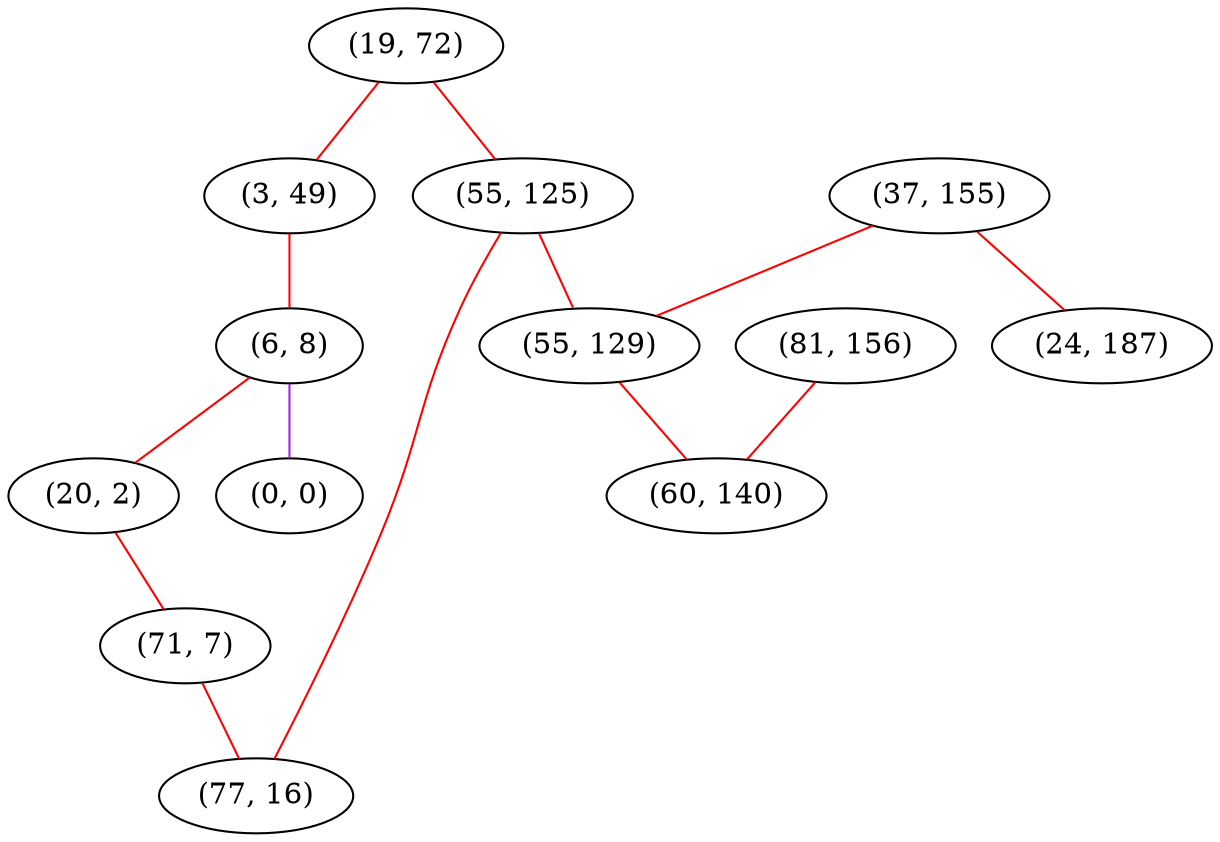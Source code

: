graph "" {
"(19, 72)";
"(3, 49)";
"(6, 8)";
"(81, 156)";
"(37, 155)";
"(20, 2)";
"(24, 187)";
"(55, 125)";
"(71, 7)";
"(77, 16)";
"(0, 0)";
"(55, 129)";
"(60, 140)";
"(19, 72)" -- "(3, 49)"  [color=red, key=0, weight=1];
"(19, 72)" -- "(55, 125)"  [color=red, key=0, weight=1];
"(3, 49)" -- "(6, 8)"  [color=red, key=0, weight=1];
"(6, 8)" -- "(20, 2)"  [color=red, key=0, weight=1];
"(6, 8)" -- "(0, 0)"  [color=purple, key=0, weight=4];
"(81, 156)" -- "(60, 140)"  [color=red, key=0, weight=1];
"(37, 155)" -- "(24, 187)"  [color=red, key=0, weight=1];
"(37, 155)" -- "(55, 129)"  [color=red, key=0, weight=1];
"(20, 2)" -- "(71, 7)"  [color=red, key=0, weight=1];
"(55, 125)" -- "(77, 16)"  [color=red, key=0, weight=1];
"(55, 125)" -- "(55, 129)"  [color=red, key=0, weight=1];
"(71, 7)" -- "(77, 16)"  [color=red, key=0, weight=1];
"(55, 129)" -- "(60, 140)"  [color=red, key=0, weight=1];
}
